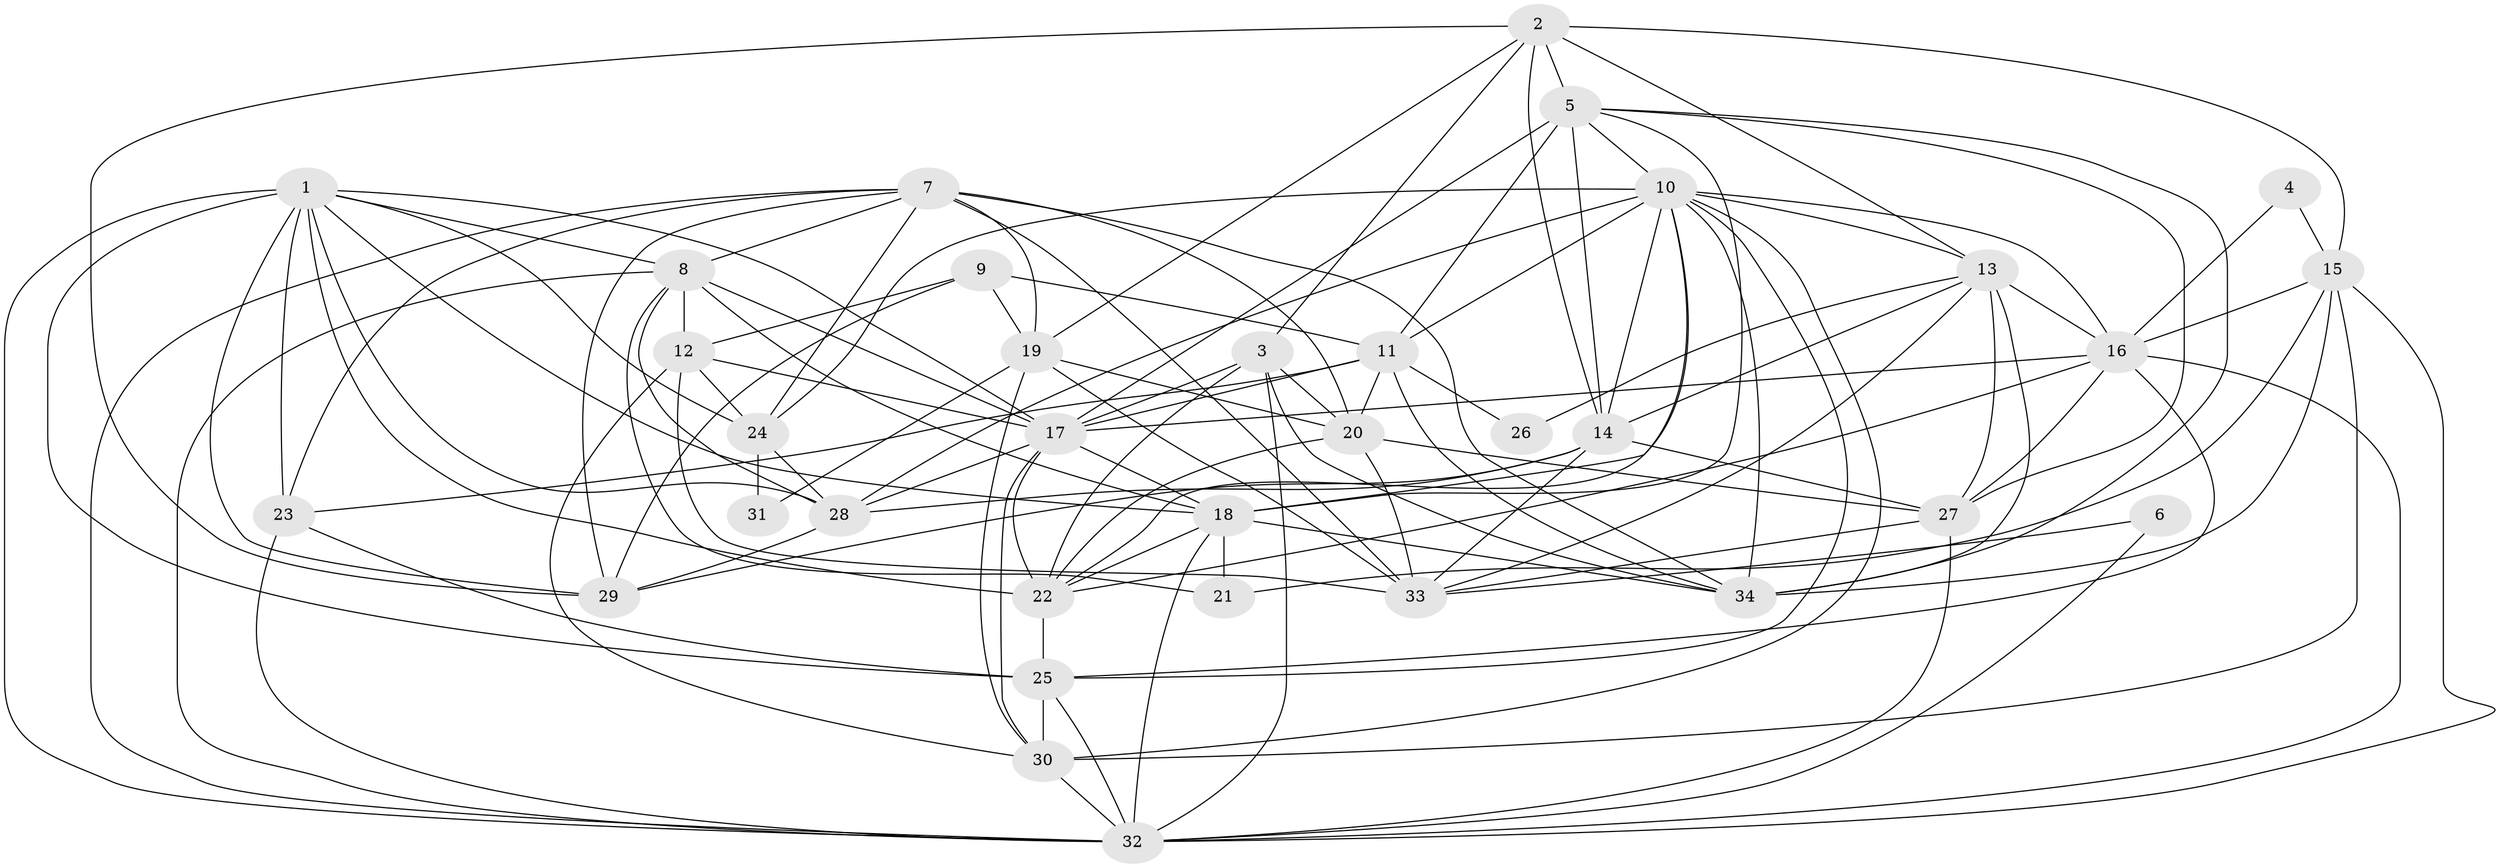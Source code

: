 // original degree distribution, {5: 0.2037037037037037, 3: 0.26851851851851855, 2: 0.12962962962962962, 4: 0.25925925925925924, 6: 0.10185185185185185, 7: 0.027777777777777776, 8: 0.009259259259259259}
// Generated by graph-tools (version 1.1) at 2025/51/03/04/25 22:51:16]
// undirected, 34 vertices, 118 edges
graph export_dot {
  node [color=gray90,style=filled];
  1;
  2;
  3;
  4;
  5;
  6;
  7;
  8;
  9;
  10;
  11;
  12;
  13;
  14;
  15;
  16;
  17;
  18;
  19;
  20;
  21;
  22;
  23;
  24;
  25;
  26;
  27;
  28;
  29;
  30;
  31;
  32;
  33;
  34;
  1 -- 8 [weight=1.0];
  1 -- 17 [weight=1.0];
  1 -- 18 [weight=2.0];
  1 -- 22 [weight=1.0];
  1 -- 23 [weight=1.0];
  1 -- 24 [weight=1.0];
  1 -- 25 [weight=3.0];
  1 -- 28 [weight=1.0];
  1 -- 29 [weight=1.0];
  1 -- 32 [weight=1.0];
  2 -- 3 [weight=1.0];
  2 -- 5 [weight=2.0];
  2 -- 13 [weight=1.0];
  2 -- 14 [weight=1.0];
  2 -- 15 [weight=1.0];
  2 -- 19 [weight=1.0];
  2 -- 29 [weight=1.0];
  3 -- 17 [weight=1.0];
  3 -- 20 [weight=1.0];
  3 -- 22 [weight=2.0];
  3 -- 32 [weight=1.0];
  3 -- 34 [weight=1.0];
  4 -- 15 [weight=1.0];
  4 -- 16 [weight=2.0];
  5 -- 10 [weight=1.0];
  5 -- 11 [weight=1.0];
  5 -- 14 [weight=1.0];
  5 -- 17 [weight=2.0];
  5 -- 18 [weight=1.0];
  5 -- 27 [weight=1.0];
  5 -- 34 [weight=1.0];
  6 -- 32 [weight=1.0];
  6 -- 33 [weight=1.0];
  7 -- 8 [weight=1.0];
  7 -- 19 [weight=1.0];
  7 -- 20 [weight=1.0];
  7 -- 23 [weight=1.0];
  7 -- 24 [weight=1.0];
  7 -- 29 [weight=1.0];
  7 -- 32 [weight=1.0];
  7 -- 33 [weight=2.0];
  7 -- 34 [weight=1.0];
  8 -- 12 [weight=2.0];
  8 -- 17 [weight=1.0];
  8 -- 18 [weight=1.0];
  8 -- 21 [weight=1.0];
  8 -- 28 [weight=1.0];
  8 -- 32 [weight=1.0];
  9 -- 11 [weight=1.0];
  9 -- 12 [weight=3.0];
  9 -- 19 [weight=1.0];
  9 -- 29 [weight=1.0];
  10 -- 11 [weight=2.0];
  10 -- 13 [weight=1.0];
  10 -- 14 [weight=1.0];
  10 -- 16 [weight=1.0];
  10 -- 18 [weight=1.0];
  10 -- 22 [weight=1.0];
  10 -- 24 [weight=1.0];
  10 -- 25 [weight=1.0];
  10 -- 28 [weight=1.0];
  10 -- 30 [weight=1.0];
  10 -- 34 [weight=1.0];
  11 -- 17 [weight=1.0];
  11 -- 20 [weight=1.0];
  11 -- 23 [weight=1.0];
  11 -- 26 [weight=1.0];
  11 -- 34 [weight=1.0];
  12 -- 17 [weight=1.0];
  12 -- 24 [weight=1.0];
  12 -- 30 [weight=1.0];
  12 -- 33 [weight=2.0];
  13 -- 14 [weight=1.0];
  13 -- 16 [weight=1.0];
  13 -- 26 [weight=1.0];
  13 -- 27 [weight=2.0];
  13 -- 33 [weight=1.0];
  13 -- 34 [weight=1.0];
  14 -- 27 [weight=1.0];
  14 -- 28 [weight=2.0];
  14 -- 29 [weight=2.0];
  14 -- 33 [weight=1.0];
  15 -- 16 [weight=1.0];
  15 -- 21 [weight=1.0];
  15 -- 30 [weight=1.0];
  15 -- 32 [weight=1.0];
  15 -- 34 [weight=1.0];
  16 -- 17 [weight=1.0];
  16 -- 22 [weight=1.0];
  16 -- 25 [weight=1.0];
  16 -- 27 [weight=3.0];
  16 -- 32 [weight=1.0];
  17 -- 18 [weight=2.0];
  17 -- 22 [weight=1.0];
  17 -- 28 [weight=1.0];
  17 -- 30 [weight=1.0];
  18 -- 21 [weight=1.0];
  18 -- 22 [weight=1.0];
  18 -- 32 [weight=1.0];
  18 -- 34 [weight=1.0];
  19 -- 20 [weight=1.0];
  19 -- 30 [weight=1.0];
  19 -- 31 [weight=2.0];
  19 -- 33 [weight=1.0];
  20 -- 22 [weight=1.0];
  20 -- 27 [weight=2.0];
  20 -- 33 [weight=1.0];
  22 -- 25 [weight=1.0];
  23 -- 25 [weight=1.0];
  23 -- 32 [weight=2.0];
  24 -- 28 [weight=2.0];
  24 -- 31 [weight=3.0];
  25 -- 30 [weight=1.0];
  25 -- 32 [weight=2.0];
  27 -- 32 [weight=3.0];
  27 -- 33 [weight=1.0];
  28 -- 29 [weight=1.0];
  30 -- 32 [weight=1.0];
}
